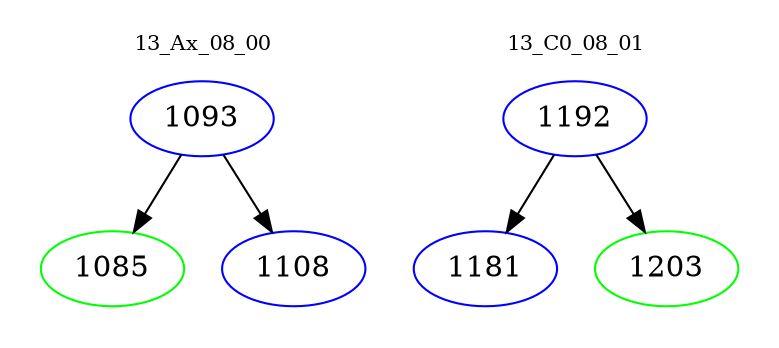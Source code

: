 digraph{
subgraph cluster_0 {
color = white
label = "13_Ax_08_00";
fontsize=10;
T0_1093 [label="1093", color="blue"]
T0_1093 -> T0_1085 [color="black"]
T0_1085 [label="1085", color="green"]
T0_1093 -> T0_1108 [color="black"]
T0_1108 [label="1108", color="blue"]
}
subgraph cluster_1 {
color = white
label = "13_C0_08_01";
fontsize=10;
T1_1192 [label="1192", color="blue"]
T1_1192 -> T1_1181 [color="black"]
T1_1181 [label="1181", color="blue"]
T1_1192 -> T1_1203 [color="black"]
T1_1203 [label="1203", color="green"]
}
}
